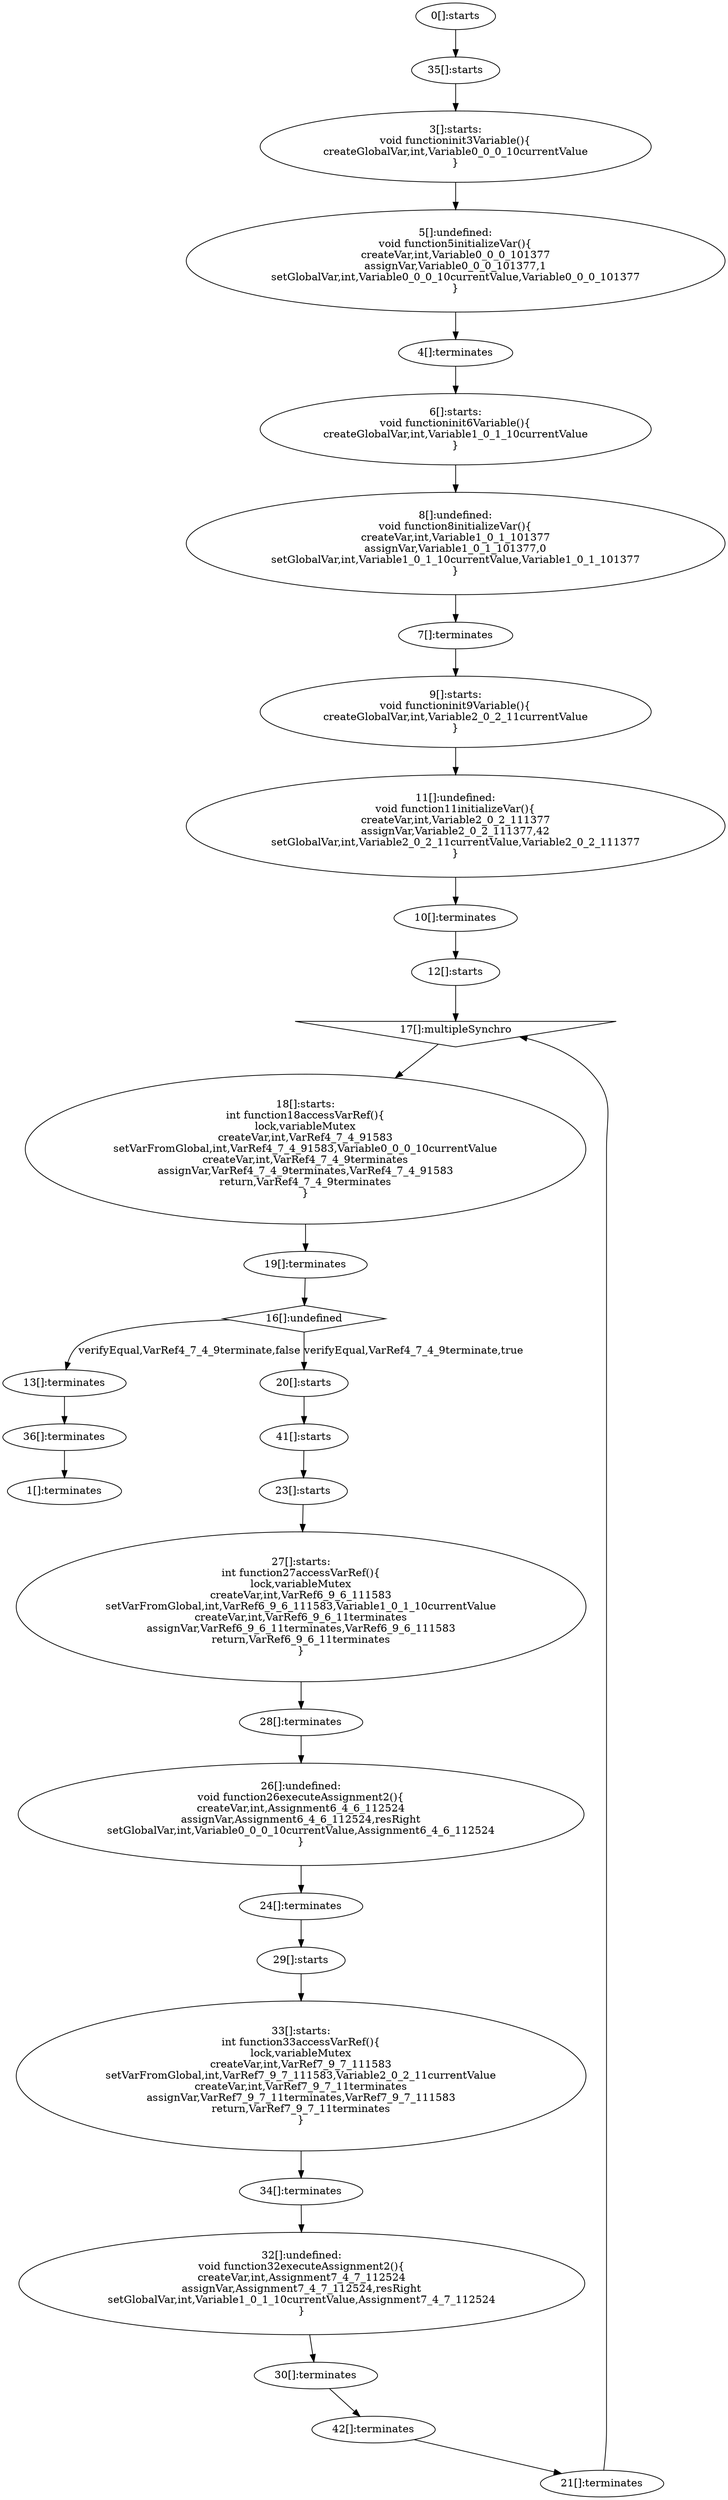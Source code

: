 digraph G {
  "0" [label="0[]:starts" shape="ellipse" ];
  "1" [label="1[]:terminates" shape="ellipse" ];
  "35" [label="35[]:starts" shape="ellipse" ];
  "36" [label="36[]:terminates" shape="ellipse" ];
  "3" [label="3[]:starts:
void functioninit3Variable(){
createGlobalVar,int,Variable0_0_0_10currentValue
}" shape="ellipse" ];
  "4" [label="4[]:terminates" shape="ellipse" ];
  "5" [label="5[]:undefined:
void function5initializeVar(){
createVar,int,Variable0_0_0_101377
assignVar,Variable0_0_0_101377,1
setGlobalVar,int,Variable0_0_0_10currentValue,Variable0_0_0_101377
}" shape="ellipse" ];
  "6" [label="6[]:starts:
void functioninit6Variable(){
createGlobalVar,int,Variable1_0_1_10currentValue
}" shape="ellipse" ];
  "7" [label="7[]:terminates" shape="ellipse" ];
  "8" [label="8[]:undefined:
void function8initializeVar(){
createVar,int,Variable1_0_1_101377
assignVar,Variable1_0_1_101377,0
setGlobalVar,int,Variable1_0_1_10currentValue,Variable1_0_1_101377
}" shape="ellipse" ];
  "9" [label="9[]:starts:
void functioninit9Variable(){
createGlobalVar,int,Variable2_0_2_11currentValue
}" shape="ellipse" ];
  "10" [label="10[]:terminates" shape="ellipse" ];
  "11" [label="11[]:undefined:
void function11initializeVar(){
createVar,int,Variable2_0_2_111377
assignVar,Variable2_0_2_111377,42
setGlobalVar,int,Variable2_0_2_11currentValue,Variable2_0_2_111377
}" shape="ellipse" ];
  "12" [label="12[]:starts" shape="ellipse" ];
  "13" [label="13[]:terminates" shape="ellipse" ];
  "16" [label="16[]:undefined" shape="diamond" ];
  "17" [label="17[]:multipleSynchro" shape="invtriangle" ];
  "18" [label="18[]:starts:
int function18accessVarRef(){
lock,variableMutex
createVar,int,VarRef4_7_4_91583
setVarFromGlobal,int,VarRef4_7_4_91583,Variable0_0_0_10currentValue
createVar,int,VarRef4_7_4_9terminates
assignVar,VarRef4_7_4_9terminates,VarRef4_7_4_91583
return,VarRef4_7_4_9terminates
}" shape="ellipse" ];
  "19" [label="19[]:terminates" shape="ellipse" ];
  "20" [label="20[]:starts" shape="ellipse" ];
  "21" [label="21[]:terminates" shape="ellipse" ];
  "41" [label="41[]:starts" shape="ellipse" ];
  "42" [label="42[]:terminates" shape="ellipse" ];
  "23" [label="23[]:starts" shape="ellipse" ];
  "24" [label="24[]:terminates" shape="ellipse" ];
  "26" [label="26[]:undefined:
void function26executeAssignment2(){
createVar,int,Assignment6_4_6_112524
assignVar,Assignment6_4_6_112524,resRight
setGlobalVar,int,Variable0_0_0_10currentValue,Assignment6_4_6_112524
}" shape="ellipse" ];
  "29" [label="29[]:starts" shape="ellipse" ];
  "30" [label="30[]:terminates" shape="ellipse" ];
  "32" [label="32[]:undefined:
void function32executeAssignment2(){
createVar,int,Assignment7_4_7_112524
assignVar,Assignment7_4_7_112524,resRight
setGlobalVar,int,Variable1_0_1_10currentValue,Assignment7_4_7_112524
}" shape="ellipse" ];
  "27" [label="27[]:starts:
int function27accessVarRef(){
lock,variableMutex
createVar,int,VarRef6_9_6_111583
setVarFromGlobal,int,VarRef6_9_6_111583,Variable1_0_1_10currentValue
createVar,int,VarRef6_9_6_11terminates
assignVar,VarRef6_9_6_11terminates,VarRef6_9_6_111583
return,VarRef6_9_6_11terminates
}" shape="ellipse" ];
  "28" [label="28[]:terminates" shape="ellipse" ];
  "33" [label="33[]:starts:
int function33accessVarRef(){
lock,variableMutex
createVar,int,VarRef7_9_7_111583
setVarFromGlobal,int,VarRef7_9_7_111583,Variable2_0_2_11currentValue
createVar,int,VarRef7_9_7_11terminates
assignVar,VarRef7_9_7_11terminates,VarRef7_9_7_111583
return,VarRef7_9_7_11terminates
}" shape="ellipse" ];
  "34" [label="34[]:terminates" shape="ellipse" ];
  "0" -> "35" [label=""];
  "36" -> "1" [label=""];
  "35" -> "3" [label=""];
  "4" -> "6" [label=""];
  "7" -> "9" [label=""];
  "10" -> "12" [label=""];
  "13" -> "36" [label=""];
  "3" -> "5" [label=""];
  "5" -> "4" [label=""];
  "6" -> "8" [label=""];
  "8" -> "7" [label=""];
  "9" -> "11" [label=""];
  "11" -> "10" [label=""];
  "12" -> "17" [label=""];
  "19" -> "16" [label=""];
  "16" -> "20" [label="verifyEqual,VarRef4_7_4_9terminate,true"];
  "21" -> "17" [label=""];
  "17" -> "18" [label=""];
  "16" -> "13" [label="verifyEqual,VarRef4_7_4_9terminate,false"];
  "18" -> "19" [label=""];
  "20" -> "41" [label=""];
  "42" -> "21" [label=""];
  "41" -> "23" [label=""];
  "24" -> "29" [label=""];
  "30" -> "42" [label=""];
  "23" -> "27" [label=""];
  "28" -> "26" [label=""];
  "26" -> "24" [label=""];
  "29" -> "33" [label=""];
  "34" -> "32" [label=""];
  "32" -> "30" [label=""];
  "27" -> "28" [label=""];
  "33" -> "34" [label=""];
}